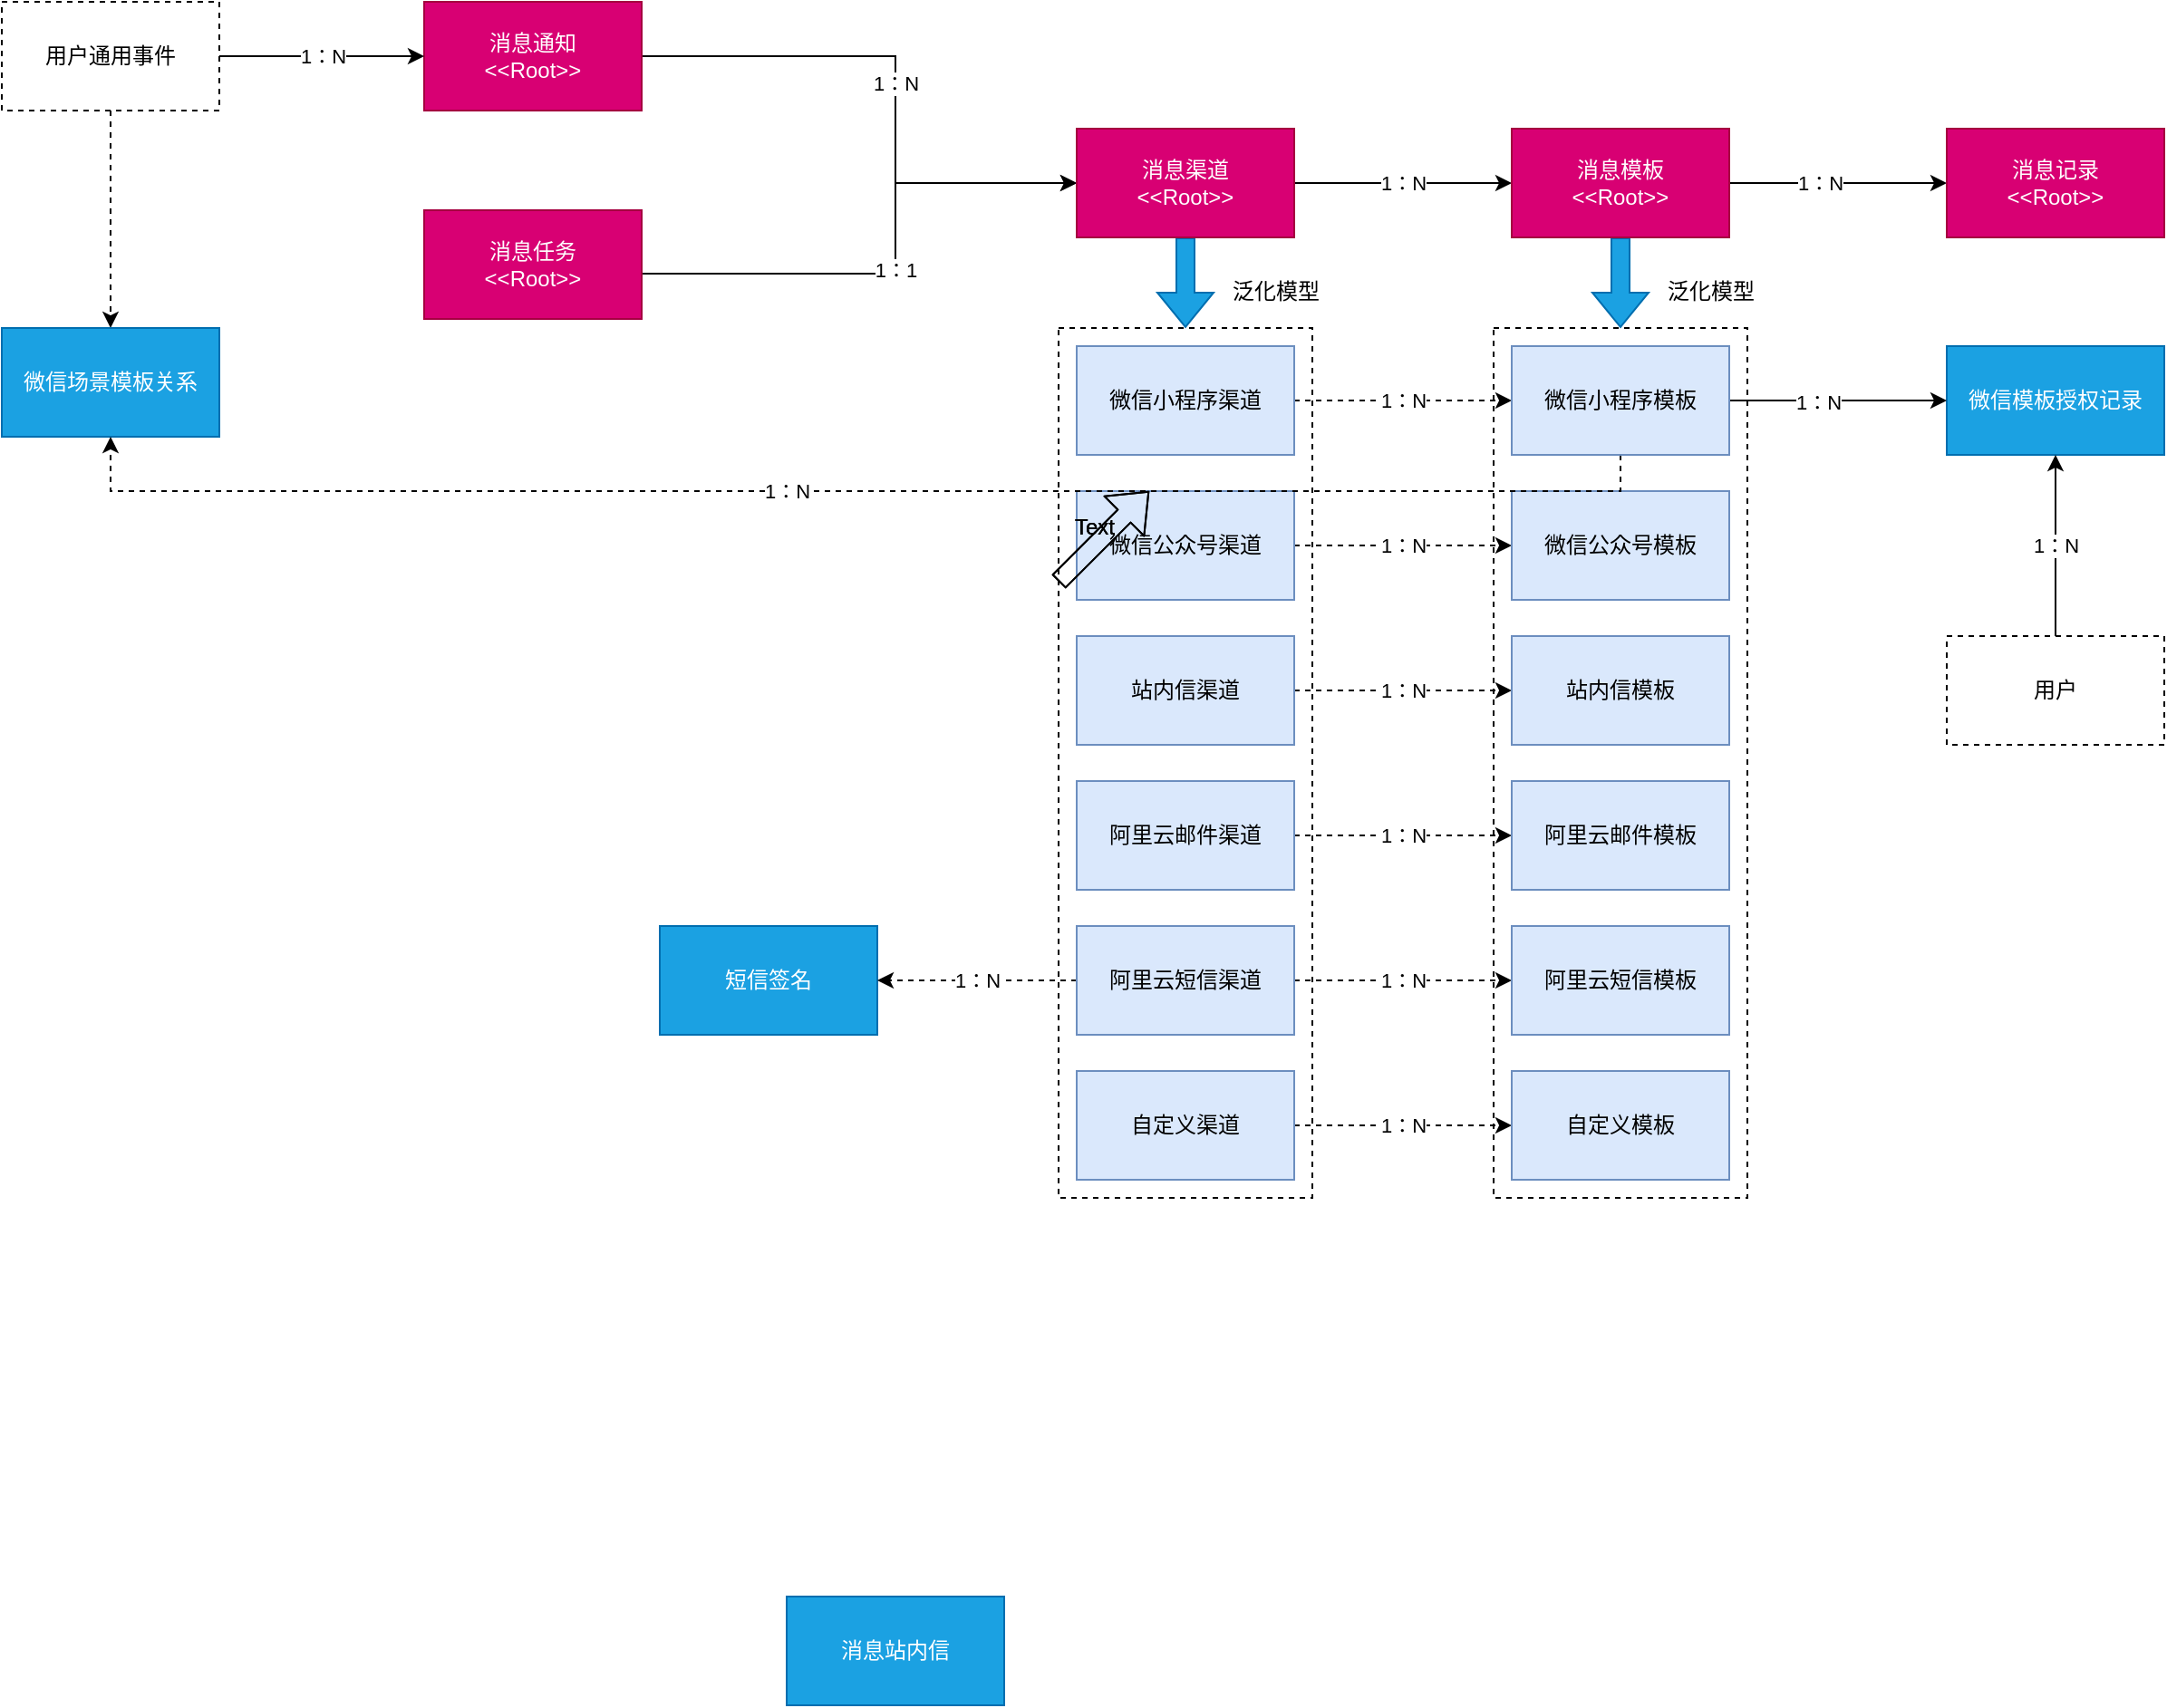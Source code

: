 <mxfile version="14.7.2" type="github" pages="2">
  <diagram id="hA1sp-DxIH5g-bwAQe9q" name="Page-1">
    <mxGraphModel dx="2125" dy="834" grid="1" gridSize="10" guides="1" tooltips="1" connect="1" arrows="1" fold="1" page="1" pageScale="1" pageWidth="827" pageHeight="1169" math="0" shadow="0">
      <root>
        <mxCell id="0" />
        <mxCell id="1" parent="0" />
        <mxCell id="8eiHBntBhr2UdLw32bqL-26" value="1：N" style="edgeStyle=orthogonalEdgeStyle;rounded=0;orthogonalLoop=1;jettySize=auto;html=1;exitX=1;exitY=0.5;exitDx=0;exitDy=0;endArrow=classic;endFill=1;entryX=0;entryY=0.5;entryDx=0;entryDy=0;" parent="1" source="8eiHBntBhr2UdLw32bqL-1" target="8eiHBntBhr2UdLw32bqL-3" edge="1">
          <mxGeometry relative="1" as="geometry">
            <mxPoint x="190" y="470" as="targetPoint" />
            <Array as="points">
              <mxPoint x="80" y="440" />
              <mxPoint x="80" y="510" />
            </Array>
          </mxGeometry>
        </mxCell>
        <mxCell id="8eiHBntBhr2UdLw32bqL-1" value="消息通知&lt;br&gt;&amp;lt;&amp;lt;Root&amp;gt;&amp;gt;" style="rounded=0;whiteSpace=wrap;html=1;fillColor=#d80073;strokeColor=#A50040;fontColor=#ffffff;" parent="1" vertex="1">
          <mxGeometry x="-180" y="410" width="120" height="60" as="geometry" />
        </mxCell>
        <mxCell id="8eiHBntBhr2UdLw32bqL-27" value="1：1" style="edgeStyle=orthogonalEdgeStyle;rounded=0;orthogonalLoop=1;jettySize=auto;html=1;exitX=1;exitY=0.5;exitDx=0;exitDy=0;endArrow=classic;endFill=1;entryX=0;entryY=0.5;entryDx=0;entryDy=0;" parent="1" source="8eiHBntBhr2UdLw32bqL-2" target="8eiHBntBhr2UdLw32bqL-3" edge="1">
          <mxGeometry relative="1" as="geometry">
            <mxPoint x="170" y="510" as="targetPoint" />
            <Array as="points">
              <mxPoint x="-60" y="560" />
              <mxPoint x="80" y="560" />
              <mxPoint x="80" y="510" />
            </Array>
          </mxGeometry>
        </mxCell>
        <mxCell id="8eiHBntBhr2UdLw32bqL-2" value="消息任务&lt;br&gt;&amp;lt;&amp;lt;Root&amp;gt;&amp;gt;" style="rounded=0;whiteSpace=wrap;html=1;fillColor=#d80073;strokeColor=#A50040;fontColor=#ffffff;" parent="1" vertex="1">
          <mxGeometry x="-180" y="525" width="120" height="60" as="geometry" />
        </mxCell>
        <mxCell id="u2NgCe5YR7ooINu4EraW-46" value="1：N" style="edgeStyle=orthogonalEdgeStyle;rounded=0;orthogonalLoop=1;jettySize=auto;html=1;exitX=1;exitY=0.5;exitDx=0;exitDy=0;" edge="1" parent="1" source="8eiHBntBhr2UdLw32bqL-3" target="8eiHBntBhr2UdLw32bqL-4">
          <mxGeometry relative="1" as="geometry" />
        </mxCell>
        <mxCell id="u2NgCe5YR7ooINu4EraW-66" style="edgeStyle=orthogonalEdgeStyle;rounded=0;orthogonalLoop=1;jettySize=auto;html=1;exitX=0.5;exitY=1;exitDx=0;exitDy=0;shape=flexArrow;fillColor=#1ba1e2;strokeColor=#006EAF;endSize=6;startSize=6;" edge="1" parent="1" source="8eiHBntBhr2UdLw32bqL-3" target="u2NgCe5YR7ooINu4EraW-62">
          <mxGeometry relative="1" as="geometry" />
        </mxCell>
        <mxCell id="8eiHBntBhr2UdLw32bqL-3" value="消息渠道&lt;br&gt;&amp;lt;&amp;lt;Root&amp;gt;&amp;gt;" style="rounded=0;whiteSpace=wrap;html=1;fillColor=#d80073;strokeColor=#A50040;fontColor=#ffffff;" parent="1" vertex="1">
          <mxGeometry x="180" y="480" width="120" height="60" as="geometry" />
        </mxCell>
        <mxCell id="u2NgCe5YR7ooINu4EraW-60" style="edgeStyle=orthogonalEdgeStyle;rounded=0;orthogonalLoop=1;jettySize=auto;html=1;exitX=1;exitY=0.5;exitDx=0;exitDy=0;" edge="1" parent="1" source="8eiHBntBhr2UdLw32bqL-4" target="8eiHBntBhr2UdLw32bqL-5">
          <mxGeometry relative="1" as="geometry" />
        </mxCell>
        <mxCell id="u2NgCe5YR7ooINu4EraW-61" value="1：N" style="edgeLabel;html=1;align=center;verticalAlign=middle;resizable=0;points=[];" vertex="1" connectable="0" parent="u2NgCe5YR7ooINu4EraW-60">
          <mxGeometry x="-0.333" y="-4" relative="1" as="geometry">
            <mxPoint x="10" y="-4" as="offset" />
          </mxGeometry>
        </mxCell>
        <mxCell id="u2NgCe5YR7ooINu4EraW-68" style="edgeStyle=orthogonalEdgeStyle;shape=flexArrow;rounded=0;orthogonalLoop=1;jettySize=auto;html=1;exitX=0.5;exitY=1;exitDx=0;exitDy=0;startSize=6;endSize=6;fillColor=#1ba1e2;strokeColor=#006EAF;" edge="1" parent="1" source="8eiHBntBhr2UdLw32bqL-4" target="u2NgCe5YR7ooINu4EraW-63">
          <mxGeometry relative="1" as="geometry" />
        </mxCell>
        <mxCell id="8eiHBntBhr2UdLw32bqL-4" value="消息模板&lt;br&gt;&amp;lt;&amp;lt;Root&amp;gt;&amp;gt;" style="rounded=0;whiteSpace=wrap;html=1;fillColor=#d80073;strokeColor=#A50040;fontColor=#ffffff;" parent="1" vertex="1">
          <mxGeometry x="420" y="480" width="120" height="60" as="geometry" />
        </mxCell>
        <mxCell id="8eiHBntBhr2UdLw32bqL-5" value="消息记录&lt;br&gt;&amp;lt;&amp;lt;Root&amp;gt;&amp;gt;" style="rounded=0;whiteSpace=wrap;html=1;fillColor=#d80073;strokeColor=#A50040;fontColor=#ffffff;" parent="1" vertex="1">
          <mxGeometry x="660" y="480" width="120" height="60" as="geometry" />
        </mxCell>
        <mxCell id="8eiHBntBhr2UdLw32bqL-6" value="短信签名" style="rounded=0;whiteSpace=wrap;html=1;fillColor=#1ba1e2;strokeColor=#006EAF;fontColor=#ffffff;" parent="1" vertex="1">
          <mxGeometry x="-50" y="920" width="120" height="60" as="geometry" />
        </mxCell>
        <mxCell id="8eiHBntBhr2UdLw32bqL-7" value="消息站内信" style="rounded=0;whiteSpace=wrap;html=1;fillColor=#1ba1e2;strokeColor=#006EAF;fontColor=#ffffff;" parent="1" vertex="1">
          <mxGeometry x="20" y="1290" width="120" height="60" as="geometry" />
        </mxCell>
        <mxCell id="8eiHBntBhr2UdLw32bqL-28" value="1：N" style="edgeStyle=orthogonalEdgeStyle;rounded=0;orthogonalLoop=1;jettySize=auto;html=1;exitX=1;exitY=0.5;exitDx=0;exitDy=0;endArrow=classic;endFill=1;" parent="1" source="8eiHBntBhr2UdLw32bqL-8" target="8eiHBntBhr2UdLw32bqL-1" edge="1">
          <mxGeometry relative="1" as="geometry" />
        </mxCell>
        <mxCell id="u2NgCe5YR7ooINu4EraW-59" style="edgeStyle=orthogonalEdgeStyle;rounded=0;orthogonalLoop=1;jettySize=auto;html=1;dashed=1;" edge="1" parent="1" source="8eiHBntBhr2UdLw32bqL-8" target="8eiHBntBhr2UdLw32bqL-32">
          <mxGeometry relative="1" as="geometry">
            <Array as="points">
              <mxPoint x="-353" y="540" />
              <mxPoint x="-353" y="540" />
            </Array>
          </mxGeometry>
        </mxCell>
        <mxCell id="8eiHBntBhr2UdLw32bqL-8" value="用户通用事件" style="rounded=0;whiteSpace=wrap;html=1;dashed=1;" parent="1" vertex="1">
          <mxGeometry x="-413" y="410" width="120" height="60" as="geometry" />
        </mxCell>
        <mxCell id="8eiHBntBhr2UdLw32bqL-32" value="微信场景模板关系" style="rounded=0;whiteSpace=wrap;html=1;fillColor=#1ba1e2;strokeColor=#006EAF;fontColor=#ffffff;" parent="1" vertex="1">
          <mxGeometry x="-413" y="590" width="120" height="60" as="geometry" />
        </mxCell>
        <mxCell id="8eiHBntBhr2UdLw32bqL-33" value="微信模板授权记录" style="rounded=0;whiteSpace=wrap;html=1;fillColor=#1ba1e2;strokeColor=#006EAF;fontColor=#ffffff;" parent="1" vertex="1">
          <mxGeometry x="660" y="600" width="120" height="60" as="geometry" />
        </mxCell>
        <mxCell id="u2NgCe5YR7ooINu4EraW-50" value="1：N" style="edgeStyle=orthogonalEdgeStyle;rounded=0;orthogonalLoop=1;jettySize=auto;html=1;exitX=0;exitY=0.5;exitDx=0;exitDy=0;dashed=1;" edge="1" parent="1" source="u2NgCe5YR7ooINu4EraW-3" target="8eiHBntBhr2UdLw32bqL-6">
          <mxGeometry relative="1" as="geometry" />
        </mxCell>
        <mxCell id="u2NgCe5YR7ooINu4EraW-51" value="1：N" style="edgeStyle=orthogonalEdgeStyle;rounded=0;orthogonalLoop=1;jettySize=auto;html=1;exitX=1;exitY=0.5;exitDx=0;exitDy=0;dashed=1;" edge="1" parent="1" source="u2NgCe5YR7ooINu4EraW-3" target="u2NgCe5YR7ooINu4EraW-9">
          <mxGeometry relative="1" as="geometry" />
        </mxCell>
        <mxCell id="u2NgCe5YR7ooINu4EraW-3" value="阿里云短信渠道" style="rounded=0;whiteSpace=wrap;html=1;fillColor=#dae8fc;strokeColor=#6c8ebf;" vertex="1" parent="1">
          <mxGeometry x="180" y="920" width="120" height="60" as="geometry" />
        </mxCell>
        <mxCell id="u2NgCe5YR7ooINu4EraW-53" value="1：N" style="edgeStyle=orthogonalEdgeStyle;rounded=0;orthogonalLoop=1;jettySize=auto;html=1;exitX=1;exitY=0.5;exitDx=0;exitDy=0;dashed=1;" edge="1" parent="1" source="u2NgCe5YR7ooINu4EraW-4" target="u2NgCe5YR7ooINu4EraW-11">
          <mxGeometry relative="1" as="geometry" />
        </mxCell>
        <mxCell id="u2NgCe5YR7ooINu4EraW-4" value="微信公众号渠道" style="rounded=0;whiteSpace=wrap;html=1;fillColor=#dae8fc;strokeColor=#6c8ebf;" vertex="1" parent="1">
          <mxGeometry x="180" y="680" width="120" height="60" as="geometry" />
        </mxCell>
        <mxCell id="u2NgCe5YR7ooINu4EraW-52" value="1：N" style="edgeStyle=orthogonalEdgeStyle;rounded=0;orthogonalLoop=1;jettySize=auto;html=1;exitX=1;exitY=0.5;exitDx=0;exitDy=0;dashed=1;" edge="1" parent="1" source="u2NgCe5YR7ooINu4EraW-5" target="u2NgCe5YR7ooINu4EraW-12">
          <mxGeometry relative="1" as="geometry" />
        </mxCell>
        <mxCell id="u2NgCe5YR7ooINu4EraW-5" value="微信小程序渠道" style="rounded=0;whiteSpace=wrap;html=1;fillColor=#dae8fc;strokeColor=#6c8ebf;" vertex="1" parent="1">
          <mxGeometry x="180" y="600" width="120" height="60" as="geometry" />
        </mxCell>
        <mxCell id="u2NgCe5YR7ooINu4EraW-55" style="edgeStyle=orthogonalEdgeStyle;rounded=0;orthogonalLoop=1;jettySize=auto;html=1;exitX=1;exitY=0.5;exitDx=0;exitDy=0;dashed=1;" edge="1" parent="1" source="u2NgCe5YR7ooINu4EraW-6" target="u2NgCe5YR7ooINu4EraW-10">
          <mxGeometry relative="1" as="geometry" />
        </mxCell>
        <mxCell id="u2NgCe5YR7ooINu4EraW-56" value="1：N" style="edgeLabel;html=1;align=center;verticalAlign=middle;resizable=0;points=[];" vertex="1" connectable="0" parent="u2NgCe5YR7ooINu4EraW-55">
          <mxGeometry x="-0.283" y="1" relative="1" as="geometry">
            <mxPoint x="17" y="1" as="offset" />
          </mxGeometry>
        </mxCell>
        <mxCell id="u2NgCe5YR7ooINu4EraW-6" value="阿里云邮件渠道" style="rounded=0;whiteSpace=wrap;html=1;fillColor=#dae8fc;strokeColor=#6c8ebf;" vertex="1" parent="1">
          <mxGeometry x="180" y="840" width="120" height="60" as="geometry" />
        </mxCell>
        <mxCell id="u2NgCe5YR7ooINu4EraW-54" value="1：N" style="edgeStyle=orthogonalEdgeStyle;rounded=0;orthogonalLoop=1;jettySize=auto;html=1;exitX=1;exitY=0.5;exitDx=0;exitDy=0;dashed=1;" edge="1" parent="1" source="u2NgCe5YR7ooINu4EraW-7" target="u2NgCe5YR7ooINu4EraW-13">
          <mxGeometry relative="1" as="geometry" />
        </mxCell>
        <mxCell id="u2NgCe5YR7ooINu4EraW-7" value="站内信渠道" style="rounded=0;whiteSpace=wrap;html=1;fillColor=#dae8fc;strokeColor=#6c8ebf;" vertex="1" parent="1">
          <mxGeometry x="180" y="760" width="120" height="60" as="geometry" />
        </mxCell>
        <mxCell id="u2NgCe5YR7ooINu4EraW-57" value="1：N" style="edgeStyle=orthogonalEdgeStyle;rounded=0;orthogonalLoop=1;jettySize=auto;html=1;exitX=1;exitY=0.5;exitDx=0;exitDy=0;dashed=1;" edge="1" parent="1" source="u2NgCe5YR7ooINu4EraW-8" target="u2NgCe5YR7ooINu4EraW-14">
          <mxGeometry relative="1" as="geometry" />
        </mxCell>
        <mxCell id="u2NgCe5YR7ooINu4EraW-8" value="自定义渠道" style="rounded=0;whiteSpace=wrap;html=1;fillColor=#dae8fc;strokeColor=#6c8ebf;" vertex="1" parent="1">
          <mxGeometry x="180" y="1000" width="120" height="60" as="geometry" />
        </mxCell>
        <mxCell id="u2NgCe5YR7ooINu4EraW-9" value="阿里云短信模板" style="rounded=0;whiteSpace=wrap;html=1;fillColor=#dae8fc;strokeColor=#6c8ebf;" vertex="1" parent="1">
          <mxGeometry x="420" y="920" width="120" height="60" as="geometry" />
        </mxCell>
        <mxCell id="u2NgCe5YR7ooINu4EraW-10" value="阿里云邮件模板" style="rounded=0;whiteSpace=wrap;html=1;fillColor=#dae8fc;strokeColor=#6c8ebf;" vertex="1" parent="1">
          <mxGeometry x="420" y="840" width="120" height="60" as="geometry" />
        </mxCell>
        <mxCell id="u2NgCe5YR7ooINu4EraW-11" value="微信公众号模板" style="rounded=0;whiteSpace=wrap;html=1;fillColor=#dae8fc;strokeColor=#6c8ebf;" vertex="1" parent="1">
          <mxGeometry x="420" y="680" width="120" height="60" as="geometry" />
        </mxCell>
        <mxCell id="u2NgCe5YR7ooINu4EraW-44" style="edgeStyle=orthogonalEdgeStyle;rounded=0;orthogonalLoop=1;jettySize=auto;html=1;exitX=0.5;exitY=1;exitDx=0;exitDy=0;entryX=0.5;entryY=1;entryDx=0;entryDy=0;dashed=1;" edge="1" parent="1" source="u2NgCe5YR7ooINu4EraW-12" target="8eiHBntBhr2UdLw32bqL-32">
          <mxGeometry relative="1" as="geometry">
            <Array as="points">
              <mxPoint x="480" y="680" />
              <mxPoint x="-353" y="680" />
            </Array>
          </mxGeometry>
        </mxCell>
        <mxCell id="u2NgCe5YR7ooINu4EraW-58" value="1：N" style="edgeLabel;html=1;align=center;verticalAlign=middle;resizable=0;points=[];" vertex="1" connectable="0" parent="u2NgCe5YR7ooINu4EraW-44">
          <mxGeometry x="0.42" y="1" relative="1" as="geometry">
            <mxPoint x="147" y="-1" as="offset" />
          </mxGeometry>
        </mxCell>
        <mxCell id="u2NgCe5YR7ooINu4EraW-47" style="edgeStyle=orthogonalEdgeStyle;rounded=0;orthogonalLoop=1;jettySize=auto;html=1;exitX=1;exitY=0.5;exitDx=0;exitDy=0;" edge="1" parent="1" source="u2NgCe5YR7ooINu4EraW-12" target="8eiHBntBhr2UdLw32bqL-33">
          <mxGeometry relative="1" as="geometry" />
        </mxCell>
        <mxCell id="u2NgCe5YR7ooINu4EraW-48" value="1：N" style="edgeLabel;html=1;align=center;verticalAlign=middle;resizable=0;points=[];" vertex="1" connectable="0" parent="u2NgCe5YR7ooINu4EraW-47">
          <mxGeometry x="-0.183" y="-1" relative="1" as="geometry">
            <mxPoint as="offset" />
          </mxGeometry>
        </mxCell>
        <mxCell id="u2NgCe5YR7ooINu4EraW-12" value="微信小程序模板" style="rounded=0;whiteSpace=wrap;html=1;fillColor=#dae8fc;strokeColor=#6c8ebf;" vertex="1" parent="1">
          <mxGeometry x="420" y="600" width="120" height="60" as="geometry" />
        </mxCell>
        <mxCell id="u2NgCe5YR7ooINu4EraW-13" value="站内信模板" style="rounded=0;whiteSpace=wrap;html=1;fillColor=#dae8fc;strokeColor=#6c8ebf;" vertex="1" parent="1">
          <mxGeometry x="420" y="760" width="120" height="60" as="geometry" />
        </mxCell>
        <mxCell id="u2NgCe5YR7ooINu4EraW-14" value="自定义模板" style="rounded=0;whiteSpace=wrap;html=1;fillColor=#dae8fc;strokeColor=#6c8ebf;" vertex="1" parent="1">
          <mxGeometry x="420" y="1000" width="120" height="60" as="geometry" />
        </mxCell>
        <mxCell id="u2NgCe5YR7ooINu4EraW-49" value="1：N" style="edgeStyle=orthogonalEdgeStyle;rounded=0;orthogonalLoop=1;jettySize=auto;html=1;exitX=0.5;exitY=0;exitDx=0;exitDy=0;entryX=0.5;entryY=1;entryDx=0;entryDy=0;" edge="1" parent="1" source="u2NgCe5YR7ooINu4EraW-22" target="8eiHBntBhr2UdLw32bqL-33">
          <mxGeometry relative="1" as="geometry" />
        </mxCell>
        <mxCell id="u2NgCe5YR7ooINu4EraW-22" value="用户" style="rounded=0;whiteSpace=wrap;html=1;dashed=1;" vertex="1" parent="1">
          <mxGeometry x="660" y="760" width="120" height="60" as="geometry" />
        </mxCell>
        <mxCell id="u2NgCe5YR7ooINu4EraW-62" value="" style="rounded=0;whiteSpace=wrap;html=1;fillColor=none;dashed=1;" vertex="1" parent="1">
          <mxGeometry x="170" y="590" width="140" height="480" as="geometry" />
        </mxCell>
        <mxCell id="u2NgCe5YR7ooINu4EraW-63" value="" style="rounded=0;whiteSpace=wrap;html=1;fillColor=none;dashed=1;" vertex="1" parent="1">
          <mxGeometry x="410" y="590" width="140" height="480" as="geometry" />
        </mxCell>
        <mxCell id="u2NgCe5YR7ooINu4EraW-65" value="" style="shape=flexArrow;endArrow=classic;html=1;" edge="1" parent="1">
          <mxGeometry width="50" height="50" relative="1" as="geometry">
            <mxPoint x="170" y="730" as="sourcePoint" />
            <mxPoint x="220" y="680" as="targetPoint" />
          </mxGeometry>
        </mxCell>
        <mxCell id="u2NgCe5YR7ooINu4EraW-67" value="" style="shape=flexArrow;endArrow=classic;html=1;startSize=6;endSize=6;" edge="1" parent="1">
          <mxGeometry width="50" height="50" relative="1" as="geometry">
            <mxPoint x="170" y="730" as="sourcePoint" />
            <mxPoint x="220" y="680" as="targetPoint" />
          </mxGeometry>
        </mxCell>
        <mxCell id="u2NgCe5YR7ooINu4EraW-69" value="Text" style="text;html=1;strokeColor=none;fillColor=none;align=center;verticalAlign=middle;whiteSpace=wrap;rounded=0;dashed=1;" vertex="1" parent="1">
          <mxGeometry x="170" y="690" width="40" height="20" as="geometry" />
        </mxCell>
        <mxCell id="u2NgCe5YR7ooINu4EraW-70" value="Text" style="text;html=1;strokeColor=none;fillColor=none;align=center;verticalAlign=middle;whiteSpace=wrap;rounded=0;dashed=1;" vertex="1" parent="1">
          <mxGeometry x="170" y="690" width="40" height="20" as="geometry" />
        </mxCell>
        <mxCell id="u2NgCe5YR7ooINu4EraW-71" value="Text" style="text;html=1;strokeColor=none;fillColor=none;align=center;verticalAlign=middle;whiteSpace=wrap;rounded=0;dashed=1;" vertex="1" parent="1">
          <mxGeometry x="170" y="690" width="40" height="20" as="geometry" />
        </mxCell>
        <mxCell id="u2NgCe5YR7ooINu4EraW-72" value="泛化模型" style="text;html=1;strokeColor=none;fillColor=none;align=center;verticalAlign=middle;whiteSpace=wrap;rounded=0;dashed=1;" vertex="1" parent="1">
          <mxGeometry x="260" y="560" width="60" height="20" as="geometry" />
        </mxCell>
        <mxCell id="u2NgCe5YR7ooINu4EraW-73" value="泛化模型" style="text;html=1;strokeColor=none;fillColor=none;align=center;verticalAlign=middle;whiteSpace=wrap;rounded=0;dashed=1;" vertex="1" parent="1">
          <mxGeometry x="500" y="560" width="60" height="20" as="geometry" />
        </mxCell>
      </root>
    </mxGraphModel>
  </diagram>
  <diagram id="23ZTgZcmTEcr4dEFcHjW" name="Page-2">
    <mxGraphModel dx="2125" dy="834" grid="1" gridSize="10" guides="1" tooltips="1" connect="1" arrows="1" fold="1" page="1" pageScale="1" pageWidth="827" pageHeight="1169" math="0" shadow="0">
      <root>
        <mxCell id="BQ5nMsw5islI22WroEEa-0" />
        <mxCell id="BQ5nMsw5islI22WroEEa-1" parent="BQ5nMsw5islI22WroEEa-0" />
        <mxCell id="BQ5nMsw5islI22WroEEa-2" value="CDP" style="rounded=1;whiteSpace=wrap;html=1;dashed=1;fillColor=#b1ddf0;strokeColor=#10739e;" vertex="1" parent="BQ5nMsw5islI22WroEEa-1">
          <mxGeometry x="-800" y="160" width="60" height="470" as="geometry" />
        </mxCell>
        <mxCell id="BQ5nMsw5islI22WroEEa-3" value="&amp;nbsp; &amp;nbsp;触达配置" style="rounded=1;whiteSpace=wrap;html=1;dashed=1;fillColor=#dae8fc;strokeColor=#6c8ebf;align=left;" vertex="1" parent="BQ5nMsw5islI22WroEEa-1">
          <mxGeometry x="-720" y="320" width="750" height="230" as="geometry" />
        </mxCell>
        <mxCell id="BQ5nMsw5islI22WroEEa-4" value="&amp;nbsp; &amp;nbsp;触达需求" style="rounded=1;whiteSpace=wrap;html=1;dashed=1;align=left;fillColor=#f8cecc;strokeColor=#b85450;" vertex="1" parent="BQ5nMsw5islI22WroEEa-1">
          <mxGeometry x="-720" y="160" width="750" height="60" as="geometry" />
        </mxCell>
        <mxCell id="BQ5nMsw5islI22WroEEa-5" value="&amp;nbsp; &amp;nbsp;拦截机制" style="rounded=1;whiteSpace=wrap;html=1;dashed=1;fillColor=#f5f5f5;strokeColor=#666666;fontColor=#333333;align=left;" vertex="1" parent="BQ5nMsw5islI22WroEEa-1">
          <mxGeometry x="-720" y="240" width="750" height="60" as="geometry" />
        </mxCell>
        <mxCell id="BQ5nMsw5islI22WroEEa-6" value="消息记录" style="rounded=1;whiteSpace=wrap;html=1;dashed=1;fillColor=#b1ddf0;strokeColor=#10739e;" vertex="1" parent="BQ5nMsw5islI22WroEEa-1">
          <mxGeometry x="60" y="160" width="60" height="470" as="geometry" />
        </mxCell>
        <mxCell id="BQ5nMsw5islI22WroEEa-7" value="疲劳度控制" style="rounded=1;whiteSpace=wrap;html=1;dashed=1;" vertex="1" parent="BQ5nMsw5islI22WroEEa-1">
          <mxGeometry x="-650" y="250" width="110" height="40" as="geometry" />
        </mxCell>
        <mxCell id="BQ5nMsw5islI22WroEEa-8" value="订阅关系" style="rounded=1;whiteSpace=wrap;html=1;dashed=1;" vertex="1" parent="BQ5nMsw5islI22WroEEa-1">
          <mxGeometry x="-520" y="250" width="110" height="40" as="geometry" />
        </mxCell>
        <mxCell id="BQ5nMsw5islI22WroEEa-9" value="延迟发放&lt;span style=&quot;color: rgba(0 , 0 , 0 , 0) ; font-family: monospace ; font-size: 0px&quot;&gt;%3CmxGraphModel%3E%3Croot%3E%3CmxCell%20id%3D%220%22%2F%3E%3CmxCell%20id%3D%221%22%20parent%3D%220%22%2F%3E%3CmxCell%20id%3D%222%22%20value%3D%22%E8%AE%A2%E9%98%85%E5%85%B3%E7%B3%BB%22%20style%3D%22rounded%3D1%3BwhiteSpace%3Dwrap%3Bhtml%3D1%3Bdashed%3D1%3B%22%20vertex%3D%221%22%20parent%3D%221%22%3E%3CmxGeometry%20x%3D%22-520%22%20y%3D%22250%22%20width%3D%22110%22%20height%3D%2240%22%20as%3D%22geometry%22%2F%3E%3C%2FmxCell%3E%3C%2Froot%3E%3C%2FmxGraphModel%3E&lt;/span&gt;" style="rounded=1;whiteSpace=wrap;html=1;dashed=1;" vertex="1" parent="BQ5nMsw5islI22WroEEa-1">
          <mxGeometry x="-390" y="250" width="110" height="40" as="geometry" />
        </mxCell>
        <mxCell id="BQ5nMsw5islI22WroEEa-10" value="风控" style="rounded=1;whiteSpace=wrap;html=1;dashed=1;" vertex="1" parent="BQ5nMsw5islI22WroEEa-1">
          <mxGeometry x="-260" y="250" width="110" height="40" as="geometry" />
        </mxCell>
        <mxCell id="BQ5nMsw5islI22WroEEa-11" value="限流" style="rounded=1;whiteSpace=wrap;html=1;dashed=1;" vertex="1" parent="BQ5nMsw5islI22WroEEa-1">
          <mxGeometry x="-130" y="250" width="110" height="40" as="geometry" />
        </mxCell>
        <mxCell id="BQ5nMsw5islI22WroEEa-13" value="..." style="text;html=1;strokeColor=none;fillColor=none;align=center;verticalAlign=middle;whiteSpace=wrap;rounded=0;dashed=1;" vertex="1" parent="BQ5nMsw5islI22WroEEa-1">
          <mxGeometry x="-10" y="260" width="40" height="20" as="geometry" />
        </mxCell>
        <mxCell id="BQ5nMsw5islI22WroEEa-14" value="AB 测试、报表（触达目标）" style="rounded=1;whiteSpace=wrap;html=1;dashed=1;fillColor=#b1ddf0;strokeColor=#10739e;" vertex="1" parent="BQ5nMsw5islI22WroEEa-1">
          <mxGeometry x="-720" y="570" width="750" height="60" as="geometry" />
        </mxCell>
        <mxCell id="BQ5nMsw5islI22WroEEa-15" value="触达渠道&lt;br&gt;&lt;br&gt;&lt;br&gt;&lt;br&gt;&lt;br&gt;&lt;br&gt;&lt;br&gt;&lt;br&gt;&lt;br&gt;&lt;br&gt;&lt;br&gt;..." style="rounded=1;whiteSpace=wrap;html=1;dashed=1;" vertex="1" parent="BQ5nMsw5islI22WroEEa-1">
          <mxGeometry x="-650" y="340" width="110" height="200" as="geometry" />
        </mxCell>
        <mxCell id="BQ5nMsw5islI22WroEEa-16" value="短信" style="rounded=1;whiteSpace=wrap;html=1;dashed=1;fillColor=#f5f5f5;strokeColor=#666666;fontColor=#333333;" vertex="1" parent="BQ5nMsw5islI22WroEEa-1">
          <mxGeometry x="-635" y="380" width="80" height="30" as="geometry" />
        </mxCell>
        <mxCell id="BQ5nMsw5islI22WroEEa-17" value="微信" style="rounded=1;whiteSpace=wrap;html=1;dashed=1;fillColor=#f5f5f5;strokeColor=#666666;fontColor=#333333;" vertex="1" parent="BQ5nMsw5islI22WroEEa-1">
          <mxGeometry x="-635" y="410" width="80" height="30" as="geometry" />
        </mxCell>
        <mxCell id="BQ5nMsw5islI22WroEEa-18" value="邮件&lt;span style=&quot;color: rgba(0 , 0 , 0 , 0) ; font-family: monospace ; font-size: 0px&quot;&gt;%3CmxGraphModel%3E%3Croot%3E%3CmxCell%20id%3D%220%22%2F%3E%3CmxCell%20id%3D%221%22%20parent%3D%220%22%2F%3E%3CmxCell%20id%3D%222%22%20value%3D%22%E5%BE%AE%E4%BF%A1%22%20style%3D%22rounded%3D1%3BwhiteSpace%3Dwrap%3Bhtml%3D1%3Bdashed%3D1%3BfillColor%3D%23f5f5f5%3BstrokeColor%3D%23666666%3BfontColor%3D%23333333%3B%22%20vertex%3D%221%22%20parent%3D%221%22%3E%3CmxGeometry%20x%3D%22-530%22%20y%3D%22420%22%20width%3D%2280%22%20height%3D%2230%22%20as%3D%22geometry%22%2F%3E%3C%2FmxCell%3E%3C%2Froot%3E%3C%2FmxGraphModel%3E&lt;/span&gt;" style="rounded=1;whiteSpace=wrap;html=1;dashed=1;fillColor=#f5f5f5;strokeColor=#666666;fontColor=#333333;" vertex="1" parent="BQ5nMsw5islI22WroEEa-1">
          <mxGeometry x="-635" y="440" width="80" height="30" as="geometry" />
        </mxCell>
        <mxCell id="BQ5nMsw5islI22WroEEa-19" value="站内信" style="rounded=1;whiteSpace=wrap;html=1;dashed=1;fillColor=#f5f5f5;strokeColor=#666666;fontColor=#333333;" vertex="1" parent="BQ5nMsw5islI22WroEEa-1">
          <mxGeometry x="-635" y="470" width="80" height="30" as="geometry" />
        </mxCell>
        <mxCell id="BQ5nMsw5islI22WroEEa-23" value="消息内容&lt;br&gt;&lt;br&gt;&lt;br&gt;&lt;br&gt;&lt;br&gt;&lt;br&gt;&lt;br&gt;&lt;br&gt;&lt;br&gt;&lt;br&gt;&lt;br&gt;..." style="rounded=1;whiteSpace=wrap;html=1;dashed=1;" vertex="1" parent="BQ5nMsw5islI22WroEEa-1">
          <mxGeometry x="-520" y="340" width="110" height="200" as="geometry" />
        </mxCell>
        <mxCell id="BQ5nMsw5islI22WroEEa-24" value="消息模板" style="rounded=1;whiteSpace=wrap;html=1;dashed=1;fillColor=#f5f5f5;strokeColor=#666666;fontColor=#333333;" vertex="1" parent="BQ5nMsw5islI22WroEEa-1">
          <mxGeometry x="-505" y="380" width="80" height="30" as="geometry" />
        </mxCell>
        <mxCell id="BQ5nMsw5islI22WroEEa-25" value="短信签名" style="rounded=1;whiteSpace=wrap;html=1;dashed=1;fillColor=#f5f5f5;strokeColor=#666666;fontColor=#333333;" vertex="1" parent="BQ5nMsw5islI22WroEEa-1">
          <mxGeometry x="-505" y="410" width="80" height="30" as="geometry" />
        </mxCell>
        <mxCell id="BQ5nMsw5islI22WroEEa-26" value="消息主题" style="rounded=1;whiteSpace=wrap;html=1;dashed=1;fillColor=#f5f5f5;strokeColor=#666666;fontColor=#333333;" vertex="1" parent="BQ5nMsw5islI22WroEEa-1">
          <mxGeometry x="-505" y="440" width="80" height="30" as="geometry" />
        </mxCell>
        <mxCell id="BQ5nMsw5islI22WroEEa-27" value="发送目标&lt;br&gt;&lt;br&gt;&lt;br&gt;&lt;br&gt;&lt;br&gt;&lt;br&gt;&lt;br&gt;&lt;br&gt;&lt;br&gt;&lt;br&gt;&lt;br&gt;..." style="rounded=1;whiteSpace=wrap;html=1;dashed=1;" vertex="1" parent="BQ5nMsw5islI22WroEEa-1">
          <mxGeometry x="-390" y="340" width="110" height="200" as="geometry" />
        </mxCell>
        <mxCell id="BQ5nMsw5islI22WroEEa-28" value="用户层级" style="rounded=1;whiteSpace=wrap;html=1;dashed=1;fillColor=#f5f5f5;strokeColor=#666666;fontColor=#333333;" vertex="1" parent="BQ5nMsw5islI22WroEEa-1">
          <mxGeometry x="-375" y="380" width="80" height="30" as="geometry" />
        </mxCell>
        <mxCell id="BQ5nMsw5islI22WroEEa-29" value="用户画像" style="rounded=1;whiteSpace=wrap;html=1;dashed=1;fillColor=#f5f5f5;strokeColor=#666666;fontColor=#333333;" vertex="1" parent="BQ5nMsw5islI22WroEEa-1">
          <mxGeometry x="-375" y="410" width="80" height="30" as="geometry" />
        </mxCell>
        <mxCell id="BQ5nMsw5islI22WroEEa-30" value="场景触发用户" style="rounded=1;whiteSpace=wrap;html=1;dashed=1;fillColor=#f5f5f5;strokeColor=#666666;fontColor=#333333;" vertex="1" parent="BQ5nMsw5islI22WroEEa-1">
          <mxGeometry x="-375" y="440" width="80" height="30" as="geometry" />
        </mxCell>
        <mxCell id="BQ5nMsw5islI22WroEEa-31" value="" style="rounded=1;whiteSpace=wrap;html=1;dashed=1;" vertex="1" parent="BQ5nMsw5islI22WroEEa-1">
          <mxGeometry x="-260" y="340" width="110" height="200" as="geometry" />
        </mxCell>
        <mxCell id="BQ5nMsw5islI22WroEEa-32" value="事件触发&lt;span style=&quot;color: rgba(0 , 0 , 0 , 0) ; font-family: monospace ; font-size: 0px&quot;&gt;%3CmxGraphModel%3E%3Croot%3E%3CmxCell%20id%3D%220%22%2F%3E%3CmxCell%20id%3D%221%22%20parent%3D%220%22%2F%3E%3CmxCell%20id%3D%222%22%20value%3D%22%E7%94%A8%E6%88%B7%E5%B1%82%E7%BA%A7%22%20style%3D%22rounded%3D1%3BwhiteSpace%3Dwrap%3Bhtml%3D1%3Bdashed%3D1%3BfillColor%3D%23f5f5f5%3BstrokeColor%3D%23666666%3BfontColor%3D%23333333%3B%22%20vertex%3D%221%22%20parent%3D%221%22%3E%3CmxGeometry%20x%3D%22-375%22%20y%3D%22380%22%20width%3D%2280%22%20height%3D%2230%22%20as%3D%22geometry%22%2F%3E%3C%2FmxCell%3E%3C%2Froot%3E%3C%2FmxGraphModel%3E&lt;/span&gt;" style="rounded=1;whiteSpace=wrap;html=1;dashed=1;fillColor=#f5f5f5;strokeColor=#666666;fontColor=#333333;" vertex="1" parent="BQ5nMsw5islI22WroEEa-1">
          <mxGeometry x="-245" y="380" width="80" height="30" as="geometry" />
        </mxCell>
        <mxCell id="BQ5nMsw5islI22WroEEa-33" value="&lt;span style=&quot;color: rgb(0 , 0 , 0)&quot;&gt;触达场景&lt;br&gt;&lt;br&gt;&lt;br&gt;&lt;/span&gt;&lt;br&gt;&lt;br style=&quot;color: rgb(0 , 0 , 0)&quot;&gt;&lt;br style=&quot;color: rgb(0 , 0 , 0)&quot;&gt;&lt;br style=&quot;color: rgb(0 , 0 , 0)&quot;&gt;&lt;span style=&quot;color: rgb(0 , 0 , 0)&quot;&gt;运营活动定时触发&lt;/span&gt;&lt;br style=&quot;color: rgb(0 , 0 , 0)&quot;&gt;&lt;br style=&quot;color: rgb(0 , 0 , 0)&quot;&gt;&lt;br style=&quot;color: rgb(0 , 0 , 0)&quot;&gt;&lt;br&gt;&lt;br&gt;&lt;br style=&quot;color: rgb(0 , 0 , 0)&quot;&gt;&lt;span style=&quot;color: rgb(0 , 0 , 0)&quot;&gt;...&lt;/span&gt;" style="rounded=1;whiteSpace=wrap;html=1;dashed=1;fillColor=#f5f5f5;strokeColor=#666666;fontColor=#333333;" vertex="1" parent="BQ5nMsw5islI22WroEEa-1">
          <mxGeometry x="-245" y="427.5" width="80" height="55" as="geometry" />
        </mxCell>
        <mxCell id="BQ5nMsw5islI22WroEEa-35" value="触达控制&lt;br&gt;&lt;br&gt;&lt;br&gt;&lt;br&gt;&lt;br&gt;&lt;br&gt;&lt;br&gt;&lt;br&gt;&lt;br&gt;&lt;br&gt;&lt;br&gt;..." style="rounded=1;whiteSpace=wrap;html=1;dashed=1;" vertex="1" parent="BQ5nMsw5islI22WroEEa-1">
          <mxGeometry x="-130" y="340" width="110" height="200" as="geometry" />
        </mxCell>
        <mxCell id="BQ5nMsw5islI22WroEEa-36" value="频率控制" style="rounded=1;whiteSpace=wrap;html=1;dashed=1;fillColor=#f5f5f5;strokeColor=#666666;fontColor=#333333;" vertex="1" parent="BQ5nMsw5islI22WroEEa-1">
          <mxGeometry x="-115" y="380" width="80" height="30" as="geometry" />
        </mxCell>
        <mxCell id="BQ5nMsw5islI22WroEEa-37" value="时间控制" style="rounded=1;whiteSpace=wrap;html=1;dashed=1;fillColor=#f5f5f5;strokeColor=#666666;fontColor=#333333;" vertex="1" parent="BQ5nMsw5islI22WroEEa-1">
          <mxGeometry x="-115" y="410" width="80" height="32.5" as="geometry" />
        </mxCell>
        <mxCell id="BQ5nMsw5islI22WroEEa-38" value="用户运营&lt;br&gt;（沉睡用户唤醒，流式用户召回...）" style="rounded=1;whiteSpace=wrap;html=1;dashed=1;" vertex="1" parent="BQ5nMsw5islI22WroEEa-1">
          <mxGeometry x="-650" y="170" width="200" height="40" as="geometry" />
        </mxCell>
        <mxCell id="BQ5nMsw5islI22WroEEa-39" value="场景化营销&lt;br&gt;（用户查看商品时推送优惠信息.）" style="rounded=1;whiteSpace=wrap;html=1;dashed=1;" vertex="1" parent="BQ5nMsw5islI22WroEEa-1">
          <mxGeometry x="-420" y="170" width="200" height="40" as="geometry" />
        </mxCell>
        <mxCell id="BQ5nMsw5islI22WroEEa-40" value="客户交互&lt;br&gt;（用户注册成功后发送站内信.）" style="rounded=1;whiteSpace=wrap;html=1;dashed=1;" vertex="1" parent="BQ5nMsw5islI22WroEEa-1">
          <mxGeometry x="-190" y="170" width="200" height="40" as="geometry" />
        </mxCell>
        <mxCell id="BQ5nMsw5islI22WroEEa-41" value="优先级控制" style="rounded=1;whiteSpace=wrap;html=1;dashed=1;fillColor=#f5f5f5;strokeColor=#666666;fontColor=#333333;" vertex="1" parent="BQ5nMsw5islI22WroEEa-1">
          <mxGeometry x="-115" y="442.5" width="80" height="32.5" as="geometry" />
        </mxCell>
      </root>
    </mxGraphModel>
  </diagram>
</mxfile>
